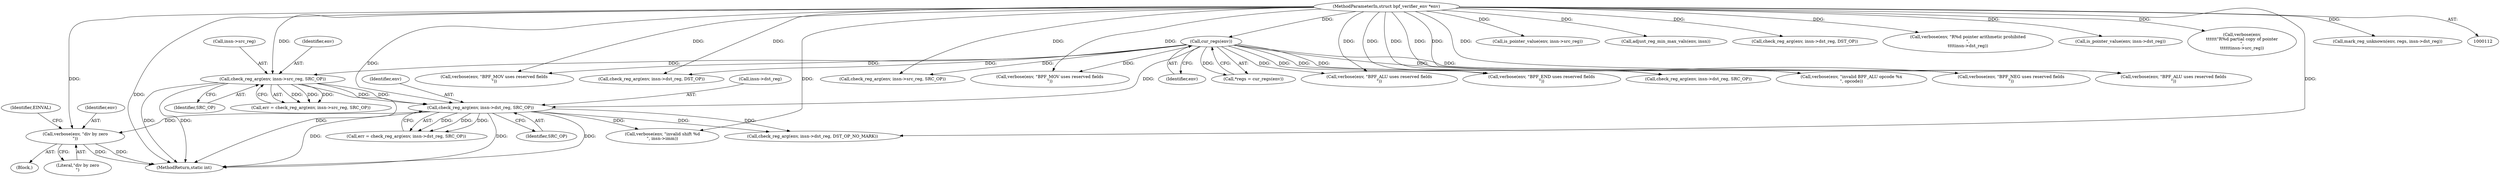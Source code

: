 digraph "0_linux_0c17d1d2c61936401f4702e1846e2c19b200f958_0@pointer" {
"1000573" [label="(Call,verbose(env, \"div by zero\n\"))"];
"1000541" [label="(Call,check_reg_arg(env, insn->dst_reg, SRC_OP))"];
"1000508" [label="(Call,check_reg_arg(env, insn->src_reg, SRC_OP))"];
"1000119" [label="(Call,cur_regs(env))"];
"1000113" [label="(MethodParameterIn,struct bpf_verifier_env *env)"];
"1000288" [label="(Call,verbose(env, \"BPF_MOV uses reserved fields\n\"))"];
"1000541" [label="(Call,check_reg_arg(env, insn->dst_reg, SRC_OP))"];
"1000378" [label="(Call,is_pointer_value(env, insn->src_reg))"];
"1000646" [label="(Call,adjust_reg_min_max_vals(env, insn))"];
"1000575" [label="(Literal,\"div by zero\n\")"];
"1000321" [label="(Call,verbose(env, \"BPF_MOV uses reserved fields\n\"))"];
"1000329" [label="(Call,check_reg_arg(env, insn->dst_reg, DST_OP))"];
"1000651" [label="(MethodReturn,static int)"];
"1000573" [label="(Call,verbose(env, \"div by zero\n\"))"];
"1000542" [label="(Identifier,env)"];
"1000509" [label="(Identifier,env)"];
"1000296" [label="(Call,check_reg_arg(env, insn->src_reg, SRC_OP))"];
"1000513" [label="(Identifier,SRC_OP)"];
"1000119" [label="(Call,cur_regs(env))"];
"1000578" [label="(Identifier,EINVAL)"];
"1000120" [label="(Identifier,env)"];
"1000508" [label="(Call,check_reg_arg(env, insn->src_reg, SRC_OP))"];
"1000251" [label="(Call,check_reg_arg(env, insn->dst_reg, DST_OP))"];
"1000240" [label="(Call,verbose(env, \"R%d pointer arithmetic prohibited\n\",\n\t\t\t\tinsn->dst_reg))"];
"1000234" [label="(Call,is_pointer_value(env, insn->dst_reg))"];
"1000510" [label="(Call,insn->src_reg)"];
"1000500" [label="(Call,verbose(env, \"BPF_ALU uses reserved fields\n\"))"];
"1000117" [label="(Call,*regs = cur_regs(env))"];
"1000384" [label="(Call,verbose(env,\n\t\t\t\t\t\t\"R%d partial copy of pointer\n\",\n\t\t\t\t\t\tinsn->src_reg))"];
"1000546" [label="(Identifier,SRC_OP)"];
"1000215" [label="(Call,verbose(env, \"BPF_END uses reserved fields\n\"))"];
"1000624" [label="(Call,verbose(env, \"invalid shift %d\n\", insn->imm))"];
"1000113" [label="(MethodParameterIn,struct bpf_verifier_env *env)"];
"1000635" [label="(Call,check_reg_arg(env, insn->dst_reg, DST_OP_NO_MARK))"];
"1000539" [label="(Call,err = check_reg_arg(env, insn->dst_reg, SRC_OP))"];
"1000223" [label="(Call,check_reg_arg(env, insn->dst_reg, SRC_OP))"];
"1000543" [label="(Call,insn->dst_reg)"];
"1000574" [label="(Identifier,env)"];
"1000572" [label="(Block,)"];
"1000470" [label="(Call,verbose(env, \"invalid BPF_ALU opcode %x\n\", opcode))"];
"1000506" [label="(Call,err = check_reg_arg(env, insn->src_reg, SRC_OP))"];
"1000393" [label="(Call,mark_reg_unknown(env, regs, insn->dst_reg))"];
"1000169" [label="(Call,verbose(env, \"BPF_NEG uses reserved fields\n\"))"];
"1000533" [label="(Call,verbose(env, \"BPF_ALU uses reserved fields\n\"))"];
"1000573" -> "1000572"  [label="AST: "];
"1000573" -> "1000575"  [label="CFG: "];
"1000574" -> "1000573"  [label="AST: "];
"1000575" -> "1000573"  [label="AST: "];
"1000578" -> "1000573"  [label="CFG: "];
"1000573" -> "1000651"  [label="DDG: "];
"1000573" -> "1000651"  [label="DDG: "];
"1000541" -> "1000573"  [label="DDG: "];
"1000113" -> "1000573"  [label="DDG: "];
"1000541" -> "1000539"  [label="AST: "];
"1000541" -> "1000546"  [label="CFG: "];
"1000542" -> "1000541"  [label="AST: "];
"1000543" -> "1000541"  [label="AST: "];
"1000546" -> "1000541"  [label="AST: "];
"1000539" -> "1000541"  [label="CFG: "];
"1000541" -> "1000651"  [label="DDG: "];
"1000541" -> "1000651"  [label="DDG: "];
"1000541" -> "1000651"  [label="DDG: "];
"1000541" -> "1000539"  [label="DDG: "];
"1000541" -> "1000539"  [label="DDG: "];
"1000541" -> "1000539"  [label="DDG: "];
"1000508" -> "1000541"  [label="DDG: "];
"1000508" -> "1000541"  [label="DDG: "];
"1000119" -> "1000541"  [label="DDG: "];
"1000113" -> "1000541"  [label="DDG: "];
"1000541" -> "1000624"  [label="DDG: "];
"1000541" -> "1000635"  [label="DDG: "];
"1000541" -> "1000635"  [label="DDG: "];
"1000508" -> "1000506"  [label="AST: "];
"1000508" -> "1000513"  [label="CFG: "];
"1000509" -> "1000508"  [label="AST: "];
"1000510" -> "1000508"  [label="AST: "];
"1000513" -> "1000508"  [label="AST: "];
"1000506" -> "1000508"  [label="CFG: "];
"1000508" -> "1000651"  [label="DDG: "];
"1000508" -> "1000651"  [label="DDG: "];
"1000508" -> "1000651"  [label="DDG: "];
"1000508" -> "1000506"  [label="DDG: "];
"1000508" -> "1000506"  [label="DDG: "];
"1000508" -> "1000506"  [label="DDG: "];
"1000119" -> "1000508"  [label="DDG: "];
"1000113" -> "1000508"  [label="DDG: "];
"1000119" -> "1000117"  [label="AST: "];
"1000119" -> "1000120"  [label="CFG: "];
"1000120" -> "1000119"  [label="AST: "];
"1000117" -> "1000119"  [label="CFG: "];
"1000119" -> "1000117"  [label="DDG: "];
"1000113" -> "1000119"  [label="DDG: "];
"1000119" -> "1000169"  [label="DDG: "];
"1000119" -> "1000215"  [label="DDG: "];
"1000119" -> "1000223"  [label="DDG: "];
"1000119" -> "1000288"  [label="DDG: "];
"1000119" -> "1000296"  [label="DDG: "];
"1000119" -> "1000321"  [label="DDG: "];
"1000119" -> "1000329"  [label="DDG: "];
"1000119" -> "1000470"  [label="DDG: "];
"1000119" -> "1000500"  [label="DDG: "];
"1000119" -> "1000533"  [label="DDG: "];
"1000113" -> "1000112"  [label="AST: "];
"1000113" -> "1000651"  [label="DDG: "];
"1000113" -> "1000169"  [label="DDG: "];
"1000113" -> "1000215"  [label="DDG: "];
"1000113" -> "1000223"  [label="DDG: "];
"1000113" -> "1000234"  [label="DDG: "];
"1000113" -> "1000240"  [label="DDG: "];
"1000113" -> "1000251"  [label="DDG: "];
"1000113" -> "1000288"  [label="DDG: "];
"1000113" -> "1000296"  [label="DDG: "];
"1000113" -> "1000321"  [label="DDG: "];
"1000113" -> "1000329"  [label="DDG: "];
"1000113" -> "1000378"  [label="DDG: "];
"1000113" -> "1000384"  [label="DDG: "];
"1000113" -> "1000393"  [label="DDG: "];
"1000113" -> "1000470"  [label="DDG: "];
"1000113" -> "1000500"  [label="DDG: "];
"1000113" -> "1000533"  [label="DDG: "];
"1000113" -> "1000624"  [label="DDG: "];
"1000113" -> "1000635"  [label="DDG: "];
"1000113" -> "1000646"  [label="DDG: "];
}
